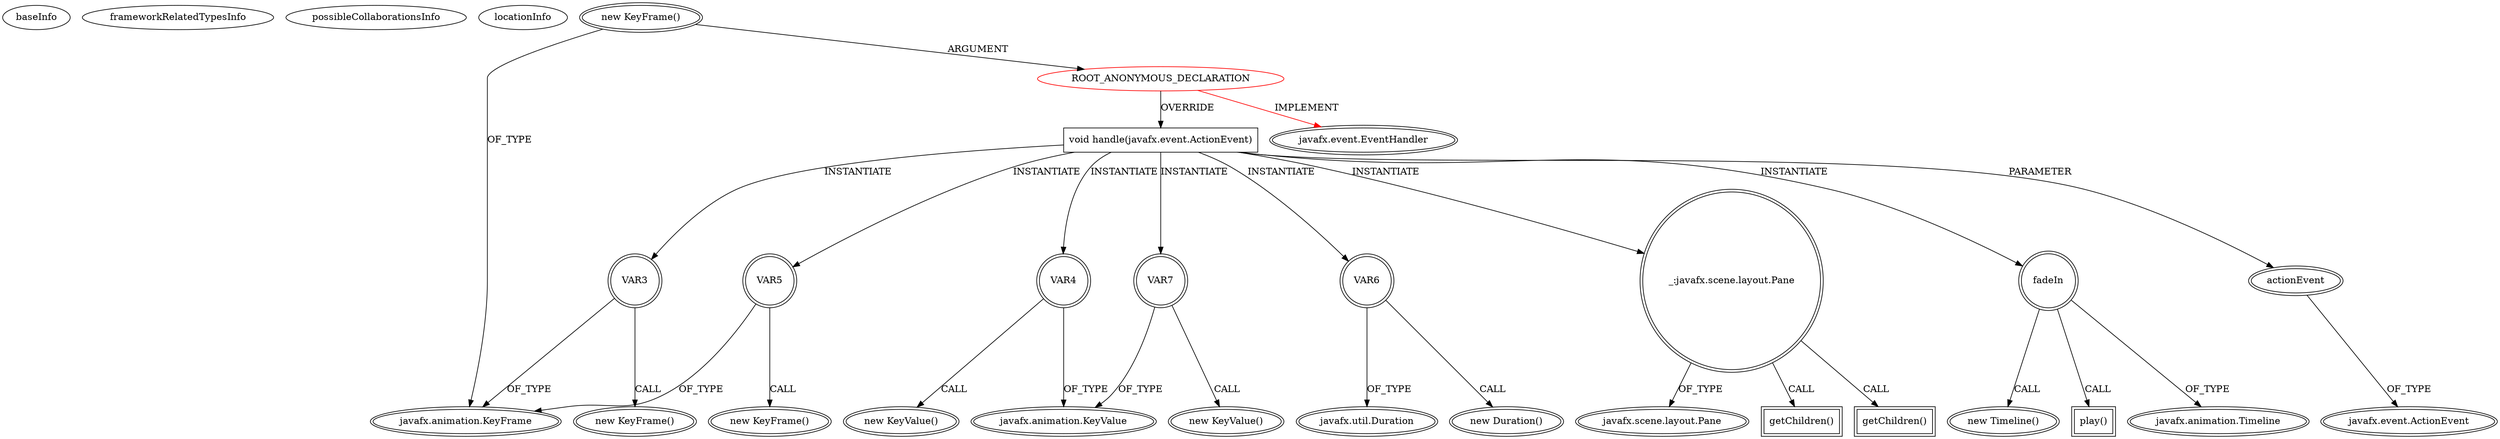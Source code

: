 digraph {
baseInfo[graphId=429,category="extension_graph",isAnonymous=true,possibleRelation=false]
frameworkRelatedTypesInfo[0="javafx.event.EventHandler"]
possibleCollaborationsInfo[]
locationInfo[projectName="EnlightenedCSF-medicineDB",filePath="/EnlightenedCSF-medicineDB/medicineDB-master/src/main/java/medicine/screens/ScreensController.java",contextSignature="boolean setScreen(java.lang.String)",graphId="429"]
0[label="ROOT_ANONYMOUS_DECLARATION",vertexType="ROOT_ANONYMOUS_DECLARATION",isFrameworkType=false,color=red]
1[label="javafx.event.EventHandler",vertexType="FRAMEWORK_INTERFACE_TYPE",isFrameworkType=true,peripheries=2]
2[label="new KeyFrame()",vertexType="OUTSIDE_CONSTRUCTOR_CALL",isFrameworkType=true,peripheries=2]
3[label="javafx.animation.KeyFrame",vertexType="FRAMEWORK_CLASS_TYPE",isFrameworkType=true,peripheries=2]
4[label="void handle(javafx.event.ActionEvent)",vertexType="OVERRIDING_METHOD_DECLARATION",isFrameworkType=false,shape=box]
5[label="actionEvent",vertexType="PARAMETER_DECLARATION",isFrameworkType=true,peripheries=2]
6[label="javafx.event.ActionEvent",vertexType="FRAMEWORK_CLASS_TYPE",isFrameworkType=true,peripheries=2]
7[label="_:javafx.scene.layout.Pane",vertexType="VARIABLE_EXPRESION",isFrameworkType=true,peripheries=2,shape=circle]
9[label="javafx.scene.layout.Pane",vertexType="FRAMEWORK_CLASS_TYPE",isFrameworkType=true,peripheries=2]
8[label="getChildren()",vertexType="INSIDE_CALL",isFrameworkType=true,peripheries=2,shape=box]
11[label="getChildren()",vertexType="INSIDE_CALL",isFrameworkType=true,peripheries=2,shape=box]
13[label="fadeIn",vertexType="VARIABLE_EXPRESION",isFrameworkType=true,peripheries=2,shape=circle]
14[label="javafx.animation.Timeline",vertexType="FRAMEWORK_CLASS_TYPE",isFrameworkType=true,peripheries=2]
12[label="new Timeline()",vertexType="CONSTRUCTOR_CALL",isFrameworkType=true,peripheries=2]
16[label="VAR3",vertexType="VARIABLE_EXPRESION",isFrameworkType=true,peripheries=2,shape=circle]
15[label="new KeyFrame()",vertexType="CONSTRUCTOR_CALL",isFrameworkType=true,peripheries=2]
19[label="VAR4",vertexType="VARIABLE_EXPRESION",isFrameworkType=true,peripheries=2,shape=circle]
20[label="javafx.animation.KeyValue",vertexType="FRAMEWORK_CLASS_TYPE",isFrameworkType=true,peripheries=2]
18[label="new KeyValue()",vertexType="CONSTRUCTOR_CALL",isFrameworkType=true,peripheries=2]
22[label="VAR5",vertexType="VARIABLE_EXPRESION",isFrameworkType=true,peripheries=2,shape=circle]
21[label="new KeyFrame()",vertexType="CONSTRUCTOR_CALL",isFrameworkType=true,peripheries=2]
25[label="VAR6",vertexType="VARIABLE_EXPRESION",isFrameworkType=true,peripheries=2,shape=circle]
26[label="javafx.util.Duration",vertexType="FRAMEWORK_CLASS_TYPE",isFrameworkType=true,peripheries=2]
24[label="new Duration()",vertexType="CONSTRUCTOR_CALL",isFrameworkType=true,peripheries=2]
28[label="VAR7",vertexType="VARIABLE_EXPRESION",isFrameworkType=true,peripheries=2,shape=circle]
27[label="new KeyValue()",vertexType="CONSTRUCTOR_CALL",isFrameworkType=true,peripheries=2]
31[label="play()",vertexType="INSIDE_CALL",isFrameworkType=true,peripheries=2,shape=box]
0->1[label="IMPLEMENT",color=red]
2->0[label="ARGUMENT"]
2->3[label="OF_TYPE"]
0->4[label="OVERRIDE"]
5->6[label="OF_TYPE"]
4->5[label="PARAMETER"]
4->7[label="INSTANTIATE"]
7->9[label="OF_TYPE"]
7->8[label="CALL"]
7->11[label="CALL"]
4->13[label="INSTANTIATE"]
13->14[label="OF_TYPE"]
13->12[label="CALL"]
4->16[label="INSTANTIATE"]
16->3[label="OF_TYPE"]
16->15[label="CALL"]
4->19[label="INSTANTIATE"]
19->20[label="OF_TYPE"]
19->18[label="CALL"]
4->22[label="INSTANTIATE"]
22->3[label="OF_TYPE"]
22->21[label="CALL"]
4->25[label="INSTANTIATE"]
25->26[label="OF_TYPE"]
25->24[label="CALL"]
4->28[label="INSTANTIATE"]
28->20[label="OF_TYPE"]
28->27[label="CALL"]
13->31[label="CALL"]
}
